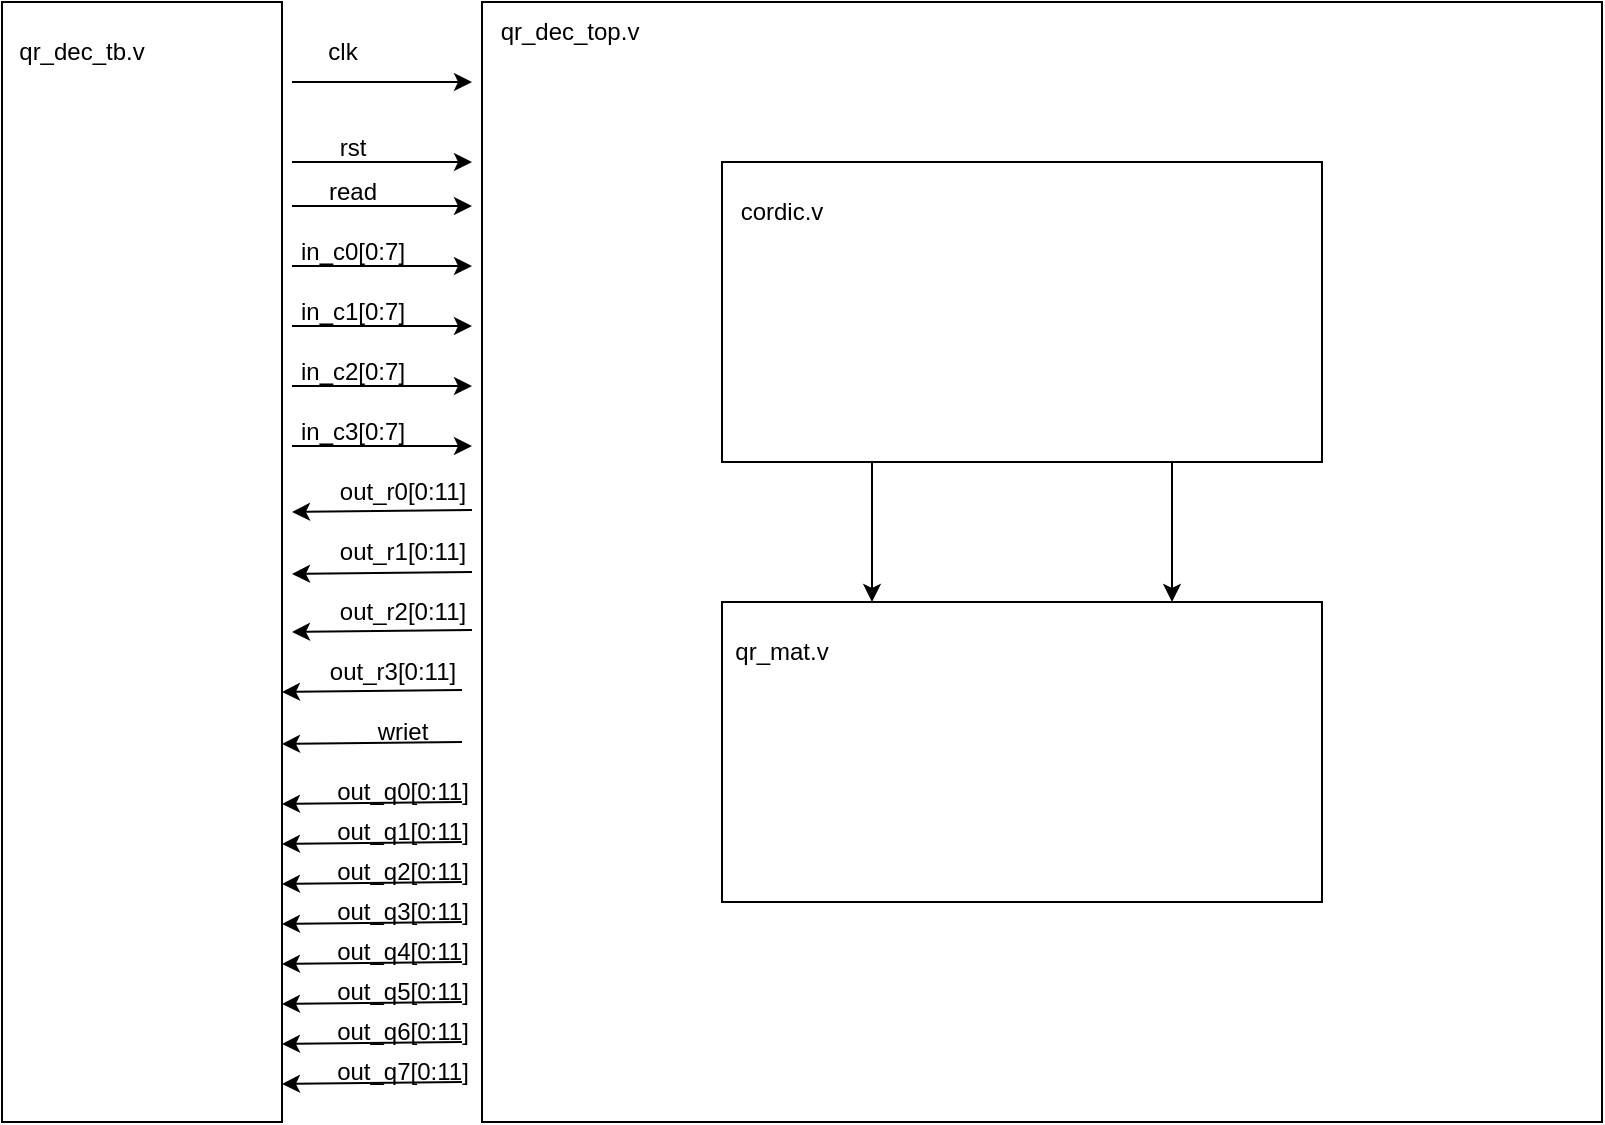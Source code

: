 <mxfile version="27.1.1">
  <diagram name="第 1 页" id="PxNDg2cY9GIgu7gtpZ4i">
    <mxGraphModel dx="1427" dy="859" grid="1" gridSize="10" guides="1" tooltips="1" connect="1" arrows="1" fold="1" page="1" pageScale="1" pageWidth="827" pageHeight="1169" math="0" shadow="0">
      <root>
        <mxCell id="0" />
        <mxCell id="1" parent="0" />
        <mxCell id="-atE9gH2WMRQZiepeEqc-26" value="" style="group" vertex="1" connectable="0" parent="1">
          <mxGeometry x="340" y="170" width="560" height="560" as="geometry" />
        </mxCell>
        <mxCell id="7mek623oFP9vRKAEX3To-1" value="" style="whiteSpace=wrap;html=1;aspect=fixed;" parent="-atE9gH2WMRQZiepeEqc-26" vertex="1">
          <mxGeometry width="560" height="560" as="geometry" />
        </mxCell>
        <mxCell id="7mek623oFP9vRKAEX3To-4" value="qr_dec_top.v" style="text;html=1;align=center;verticalAlign=middle;whiteSpace=wrap;rounded=0;" parent="-atE9gH2WMRQZiepeEqc-26" vertex="1">
          <mxGeometry x="14" width="60" height="30" as="geometry" />
        </mxCell>
        <mxCell id="7mek623oFP9vRKAEX3To-2" value="" style="rounded=0;whiteSpace=wrap;html=1;" parent="1" vertex="1">
          <mxGeometry x="100" y="170" width="140" height="560" as="geometry" />
        </mxCell>
        <mxCell id="7mek623oFP9vRKAEX3To-9" value="" style="endArrow=classic;html=1;rounded=0;entryX=0;entryY=0.25;entryDx=0;entryDy=0;" parent="1" edge="1">
          <mxGeometry width="50" height="50" relative="1" as="geometry">
            <mxPoint x="245" y="210" as="sourcePoint" />
            <mxPoint x="335" y="210" as="targetPoint" />
          </mxGeometry>
        </mxCell>
        <mxCell id="7mek623oFP9vRKAEX3To-11" value="clk" style="text;html=1;align=center;verticalAlign=middle;resizable=0;points=[];autosize=1;strokeColor=none;fillColor=none;" parent="1" vertex="1">
          <mxGeometry x="250" y="180" width="40" height="30" as="geometry" />
        </mxCell>
        <mxCell id="7mek623oFP9vRKAEX3To-12" value="" style="endArrow=classic;html=1;rounded=0;entryX=0;entryY=0.25;entryDx=0;entryDy=0;" parent="1" edge="1">
          <mxGeometry width="50" height="50" relative="1" as="geometry">
            <mxPoint x="245" y="250" as="sourcePoint" />
            <mxPoint x="335" y="250" as="targetPoint" />
          </mxGeometry>
        </mxCell>
        <mxCell id="7mek623oFP9vRKAEX3To-13" value="rst" style="text;html=1;align=center;verticalAlign=middle;resizable=0;points=[];autosize=1;strokeColor=none;fillColor=none;" parent="1" vertex="1">
          <mxGeometry x="255" y="228" width="40" height="30" as="geometry" />
        </mxCell>
        <mxCell id="7mek623oFP9vRKAEX3To-14" value="" style="group" parent="1" vertex="1" connectable="0">
          <mxGeometry x="460" y="250" width="300" height="150" as="geometry" />
        </mxCell>
        <mxCell id="7mek623oFP9vRKAEX3To-5" value="" style="rounded=0;whiteSpace=wrap;html=1;" parent="7mek623oFP9vRKAEX3To-14" vertex="1">
          <mxGeometry width="300" height="150" as="geometry" />
        </mxCell>
        <mxCell id="7mek623oFP9vRKAEX3To-6" value="cordic.v" style="text;html=1;align=center;verticalAlign=middle;whiteSpace=wrap;rounded=0;" parent="7mek623oFP9vRKAEX3To-14" vertex="1">
          <mxGeometry y="10" width="60" height="30" as="geometry" />
        </mxCell>
        <mxCell id="7mek623oFP9vRKAEX3To-16" value="" style="endArrow=classic;html=1;rounded=0;entryX=0;entryY=0.25;entryDx=0;entryDy=0;" parent="1" edge="1">
          <mxGeometry width="50" height="50" relative="1" as="geometry">
            <mxPoint x="245" y="302" as="sourcePoint" />
            <mxPoint x="335" y="302" as="targetPoint" />
          </mxGeometry>
        </mxCell>
        <mxCell id="7mek623oFP9vRKAEX3To-17" value="in_c0[0:7]" style="text;html=1;align=center;verticalAlign=middle;resizable=0;points=[];autosize=1;strokeColor=none;fillColor=none;" parent="1" vertex="1">
          <mxGeometry x="235" y="280" width="80" height="30" as="geometry" />
        </mxCell>
        <mxCell id="7mek623oFP9vRKAEX3To-18" value="" style="endArrow=classic;html=1;rounded=0;entryX=0;entryY=0.25;entryDx=0;entryDy=0;" parent="1" edge="1">
          <mxGeometry width="50" height="50" relative="1" as="geometry">
            <mxPoint x="245" y="332" as="sourcePoint" />
            <mxPoint x="335" y="332" as="targetPoint" />
          </mxGeometry>
        </mxCell>
        <mxCell id="7mek623oFP9vRKAEX3To-19" value="in_c1[0:7]" style="text;html=1;align=center;verticalAlign=middle;resizable=0;points=[];autosize=1;strokeColor=none;fillColor=none;" parent="1" vertex="1">
          <mxGeometry x="235" y="310" width="80" height="30" as="geometry" />
        </mxCell>
        <mxCell id="7mek623oFP9vRKAEX3To-20" value="" style="endArrow=classic;html=1;rounded=0;entryX=0;entryY=0.25;entryDx=0;entryDy=0;" parent="1" edge="1">
          <mxGeometry width="50" height="50" relative="1" as="geometry">
            <mxPoint x="245" y="362" as="sourcePoint" />
            <mxPoint x="335" y="362" as="targetPoint" />
          </mxGeometry>
        </mxCell>
        <mxCell id="7mek623oFP9vRKAEX3To-21" value="in_c2[0:7]" style="text;html=1;align=center;verticalAlign=middle;resizable=0;points=[];autosize=1;strokeColor=none;fillColor=none;" parent="1" vertex="1">
          <mxGeometry x="235" y="340" width="80" height="30" as="geometry" />
        </mxCell>
        <mxCell id="7mek623oFP9vRKAEX3To-22" value="" style="endArrow=classic;html=1;rounded=0;entryX=0;entryY=0.25;entryDx=0;entryDy=0;" parent="1" edge="1">
          <mxGeometry width="50" height="50" relative="1" as="geometry">
            <mxPoint x="245" y="392" as="sourcePoint" />
            <mxPoint x="335" y="392" as="targetPoint" />
          </mxGeometry>
        </mxCell>
        <mxCell id="7mek623oFP9vRKAEX3To-23" value="in_c3[0:7]" style="text;html=1;align=center;verticalAlign=middle;resizable=0;points=[];autosize=1;strokeColor=none;fillColor=none;" parent="1" vertex="1">
          <mxGeometry x="235" y="370" width="80" height="30" as="geometry" />
        </mxCell>
        <mxCell id="7mek623oFP9vRKAEX3To-33" value="" style="endArrow=classic;html=1;rounded=0;exitX=0.002;exitY=0.509;exitDx=0;exitDy=0;exitPerimeter=0;entryX=1.004;entryY=0.697;entryDx=0;entryDy=0;entryPerimeter=0;" parent="1" edge="1">
          <mxGeometry width="50" height="50" relative="1" as="geometry">
            <mxPoint x="335" y="455" as="sourcePoint" />
            <mxPoint x="245" y="456" as="targetPoint" />
          </mxGeometry>
        </mxCell>
        <mxCell id="7mek623oFP9vRKAEX3To-37" value="out_r1[0:11]" style="text;html=1;align=center;verticalAlign=middle;resizable=0;points=[];autosize=1;strokeColor=none;fillColor=none;" parent="1" vertex="1">
          <mxGeometry x="255" y="430" width="90" height="30" as="geometry" />
        </mxCell>
        <mxCell id="7mek623oFP9vRKAEX3To-41" value="" style="endArrow=classic;html=1;rounded=0;entryX=0;entryY=0.25;entryDx=0;entryDy=0;" parent="1" edge="1">
          <mxGeometry width="50" height="50" relative="1" as="geometry">
            <mxPoint x="245" y="272" as="sourcePoint" />
            <mxPoint x="335" y="272" as="targetPoint" />
          </mxGeometry>
        </mxCell>
        <mxCell id="7mek623oFP9vRKAEX3To-42" value="read" style="text;html=1;align=center;verticalAlign=middle;resizable=0;points=[];autosize=1;strokeColor=none;fillColor=none;" parent="1" vertex="1">
          <mxGeometry x="250" y="250" width="50" height="30" as="geometry" />
        </mxCell>
        <mxCell id="7mek623oFP9vRKAEX3To-43" value="qr_dec_tb.v" style="text;html=1;align=center;verticalAlign=middle;whiteSpace=wrap;rounded=0;" parent="1" vertex="1">
          <mxGeometry x="110" y="180" width="60" height="30" as="geometry" />
        </mxCell>
        <mxCell id="7mek623oFP9vRKAEX3To-44" value="" style="group" parent="1" vertex="1" connectable="0">
          <mxGeometry x="460" y="470" width="300" height="150" as="geometry" />
        </mxCell>
        <mxCell id="7mek623oFP9vRKAEX3To-45" value="" style="rounded=0;whiteSpace=wrap;html=1;" parent="7mek623oFP9vRKAEX3To-44" vertex="1">
          <mxGeometry width="300" height="150" as="geometry" />
        </mxCell>
        <mxCell id="7mek623oFP9vRKAEX3To-46" value="qr_mat.v" style="text;html=1;align=center;verticalAlign=middle;whiteSpace=wrap;rounded=0;" parent="7mek623oFP9vRKAEX3To-44" vertex="1">
          <mxGeometry y="10" width="60" height="30" as="geometry" />
        </mxCell>
        <mxCell id="7mek623oFP9vRKAEX3To-47" style="edgeStyle=orthogonalEdgeStyle;rounded=0;orthogonalLoop=1;jettySize=auto;html=1;exitX=0.25;exitY=1;exitDx=0;exitDy=0;entryX=0.25;entryY=0;entryDx=0;entryDy=0;fontFamily=Helvetica;fontSize=12;fontColor=default;" parent="1" source="7mek623oFP9vRKAEX3To-5" target="7mek623oFP9vRKAEX3To-45" edge="1">
          <mxGeometry relative="1" as="geometry" />
        </mxCell>
        <mxCell id="7mek623oFP9vRKAEX3To-48" style="edgeStyle=orthogonalEdgeStyle;rounded=0;orthogonalLoop=1;jettySize=auto;html=1;exitX=0.75;exitY=1;exitDx=0;exitDy=0;entryX=0.75;entryY=0;entryDx=0;entryDy=0;fontFamily=Helvetica;fontSize=12;fontColor=default;" parent="1" source="7mek623oFP9vRKAEX3To-5" target="7mek623oFP9vRKAEX3To-45" edge="1">
          <mxGeometry relative="1" as="geometry" />
        </mxCell>
        <mxCell id="7mek623oFP9vRKAEX3To-50" value="" style="group" parent="1" vertex="1" connectable="0">
          <mxGeometry x="240" y="520" width="90" height="30" as="geometry" />
        </mxCell>
        <mxCell id="7mek623oFP9vRKAEX3To-39" value="" style="endArrow=classic;html=1;rounded=0;exitX=0.002;exitY=0.509;exitDx=0;exitDy=0;exitPerimeter=0;entryX=1.004;entryY=0.697;entryDx=0;entryDy=0;entryPerimeter=0;" parent="7mek623oFP9vRKAEX3To-50" edge="1">
          <mxGeometry width="50" height="50" relative="1" as="geometry">
            <mxPoint x="90" y="20" as="sourcePoint" />
            <mxPoint y="21" as="targetPoint" />
          </mxGeometry>
        </mxCell>
        <mxCell id="7mek623oFP9vRKAEX3To-40" value="wriet" style="text;html=1;align=center;verticalAlign=middle;resizable=0;points=[];autosize=1;strokeColor=none;fillColor=none;" parent="7mek623oFP9vRKAEX3To-50" vertex="1">
          <mxGeometry x="35" width="50" height="30" as="geometry" />
        </mxCell>
        <mxCell id="7mek623oFP9vRKAEX3To-51" value="" style="group" parent="1" vertex="1" connectable="0">
          <mxGeometry x="240" y="550" width="105" height="30" as="geometry" />
        </mxCell>
        <mxCell id="7mek623oFP9vRKAEX3To-52" value="" style="endArrow=classic;html=1;rounded=0;exitX=0.002;exitY=0.509;exitDx=0;exitDy=0;exitPerimeter=0;entryX=1.004;entryY=0.697;entryDx=0;entryDy=0;entryPerimeter=0;" parent="7mek623oFP9vRKAEX3To-51" edge="1">
          <mxGeometry width="50" height="50" relative="1" as="geometry">
            <mxPoint x="90" y="20" as="sourcePoint" />
            <mxPoint y="21" as="targetPoint" />
          </mxGeometry>
        </mxCell>
        <mxCell id="7mek623oFP9vRKAEX3To-53" value="out_q0[0:11]" style="text;html=1;align=center;verticalAlign=middle;resizable=0;points=[];autosize=1;strokeColor=none;fillColor=none;" parent="7mek623oFP9vRKAEX3To-51" vertex="1">
          <mxGeometry x="15" width="90" height="30" as="geometry" />
        </mxCell>
        <mxCell id="-atE9gH2WMRQZiepeEqc-1" value="" style="group" vertex="1" connectable="0" parent="1">
          <mxGeometry x="240" y="570" width="105" height="30" as="geometry" />
        </mxCell>
        <mxCell id="-atE9gH2WMRQZiepeEqc-2" value="" style="endArrow=classic;html=1;rounded=0;exitX=0.002;exitY=0.509;exitDx=0;exitDy=0;exitPerimeter=0;entryX=1.004;entryY=0.697;entryDx=0;entryDy=0;entryPerimeter=0;" edge="1" parent="-atE9gH2WMRQZiepeEqc-1">
          <mxGeometry width="50" height="50" relative="1" as="geometry">
            <mxPoint x="90" y="20" as="sourcePoint" />
            <mxPoint y="21" as="targetPoint" />
          </mxGeometry>
        </mxCell>
        <mxCell id="-atE9gH2WMRQZiepeEqc-3" value="out_q1[0:11]" style="text;html=1;align=center;verticalAlign=middle;resizable=0;points=[];autosize=1;strokeColor=none;fillColor=none;" vertex="1" parent="-atE9gH2WMRQZiepeEqc-1">
          <mxGeometry x="15" width="90" height="30" as="geometry" />
        </mxCell>
        <mxCell id="-atE9gH2WMRQZiepeEqc-4" value="" style="group" vertex="1" connectable="0" parent="1">
          <mxGeometry x="240" y="590" width="105" height="30" as="geometry" />
        </mxCell>
        <mxCell id="-atE9gH2WMRQZiepeEqc-5" value="" style="endArrow=classic;html=1;rounded=0;exitX=0.002;exitY=0.509;exitDx=0;exitDy=0;exitPerimeter=0;entryX=1.004;entryY=0.697;entryDx=0;entryDy=0;entryPerimeter=0;" edge="1" parent="-atE9gH2WMRQZiepeEqc-4">
          <mxGeometry width="50" height="50" relative="1" as="geometry">
            <mxPoint x="90" y="20" as="sourcePoint" />
            <mxPoint y="21" as="targetPoint" />
          </mxGeometry>
        </mxCell>
        <mxCell id="-atE9gH2WMRQZiepeEqc-6" value="out_q2[0:11]" style="text;html=1;align=center;verticalAlign=middle;resizable=0;points=[];autosize=1;strokeColor=none;fillColor=none;" vertex="1" parent="-atE9gH2WMRQZiepeEqc-4">
          <mxGeometry x="15" width="90" height="30" as="geometry" />
        </mxCell>
        <mxCell id="-atE9gH2WMRQZiepeEqc-7" value="" style="group" vertex="1" connectable="0" parent="1">
          <mxGeometry x="240" y="610" width="105" height="110" as="geometry" />
        </mxCell>
        <mxCell id="-atE9gH2WMRQZiepeEqc-8" value="" style="endArrow=classic;html=1;rounded=0;exitX=0.002;exitY=0.509;exitDx=0;exitDy=0;exitPerimeter=0;entryX=1.004;entryY=0.697;entryDx=0;entryDy=0;entryPerimeter=0;" edge="1" parent="-atE9gH2WMRQZiepeEqc-7">
          <mxGeometry width="50" height="50" relative="1" as="geometry">
            <mxPoint x="90" y="20" as="sourcePoint" />
            <mxPoint y="21" as="targetPoint" />
          </mxGeometry>
        </mxCell>
        <mxCell id="-atE9gH2WMRQZiepeEqc-9" value="out_q3[0:11]" style="text;html=1;align=center;verticalAlign=middle;resizable=0;points=[];autosize=1;strokeColor=none;fillColor=none;" vertex="1" parent="-atE9gH2WMRQZiepeEqc-7">
          <mxGeometry x="15" width="90" height="30" as="geometry" />
        </mxCell>
        <mxCell id="-atE9gH2WMRQZiepeEqc-10" value="" style="group" vertex="1" connectable="0" parent="-atE9gH2WMRQZiepeEqc-7">
          <mxGeometry y="20" width="105" height="30" as="geometry" />
        </mxCell>
        <mxCell id="-atE9gH2WMRQZiepeEqc-11" value="" style="endArrow=classic;html=1;rounded=0;exitX=0.002;exitY=0.509;exitDx=0;exitDy=0;exitPerimeter=0;entryX=1.004;entryY=0.697;entryDx=0;entryDy=0;entryPerimeter=0;" edge="1" parent="-atE9gH2WMRQZiepeEqc-10">
          <mxGeometry width="50" height="50" relative="1" as="geometry">
            <mxPoint x="90" y="20" as="sourcePoint" />
            <mxPoint y="21" as="targetPoint" />
          </mxGeometry>
        </mxCell>
        <mxCell id="-atE9gH2WMRQZiepeEqc-12" value="out_q4[0:11]" style="text;html=1;align=center;verticalAlign=middle;resizable=0;points=[];autosize=1;strokeColor=none;fillColor=none;" vertex="1" parent="-atE9gH2WMRQZiepeEqc-10">
          <mxGeometry x="15" width="90" height="30" as="geometry" />
        </mxCell>
        <mxCell id="-atE9gH2WMRQZiepeEqc-13" value="" style="group" vertex="1" connectable="0" parent="-atE9gH2WMRQZiepeEqc-7">
          <mxGeometry y="40" width="105" height="30" as="geometry" />
        </mxCell>
        <mxCell id="-atE9gH2WMRQZiepeEqc-14" value="" style="endArrow=classic;html=1;rounded=0;exitX=0.002;exitY=0.509;exitDx=0;exitDy=0;exitPerimeter=0;entryX=1.004;entryY=0.697;entryDx=0;entryDy=0;entryPerimeter=0;" edge="1" parent="-atE9gH2WMRQZiepeEqc-13">
          <mxGeometry width="50" height="50" relative="1" as="geometry">
            <mxPoint x="90" y="20" as="sourcePoint" />
            <mxPoint y="21" as="targetPoint" />
          </mxGeometry>
        </mxCell>
        <mxCell id="-atE9gH2WMRQZiepeEqc-15" value="out_q5[0:11]" style="text;html=1;align=center;verticalAlign=middle;resizable=0;points=[];autosize=1;strokeColor=none;fillColor=none;" vertex="1" parent="-atE9gH2WMRQZiepeEqc-13">
          <mxGeometry x="15" width="90" height="30" as="geometry" />
        </mxCell>
        <mxCell id="-atE9gH2WMRQZiepeEqc-16" value="" style="group" vertex="1" connectable="0" parent="-atE9gH2WMRQZiepeEqc-7">
          <mxGeometry y="60" width="105" height="30" as="geometry" />
        </mxCell>
        <mxCell id="-atE9gH2WMRQZiepeEqc-17" value="" style="endArrow=classic;html=1;rounded=0;exitX=0.002;exitY=0.509;exitDx=0;exitDy=0;exitPerimeter=0;entryX=1.004;entryY=0.697;entryDx=0;entryDy=0;entryPerimeter=0;" edge="1" parent="-atE9gH2WMRQZiepeEqc-16">
          <mxGeometry width="50" height="50" relative="1" as="geometry">
            <mxPoint x="90" y="20" as="sourcePoint" />
            <mxPoint y="21" as="targetPoint" />
          </mxGeometry>
        </mxCell>
        <mxCell id="-atE9gH2WMRQZiepeEqc-18" value="out_q6[0:11]" style="text;html=1;align=center;verticalAlign=middle;resizable=0;points=[];autosize=1;strokeColor=none;fillColor=none;" vertex="1" parent="-atE9gH2WMRQZiepeEqc-16">
          <mxGeometry x="15" width="90" height="30" as="geometry" />
        </mxCell>
        <mxCell id="-atE9gH2WMRQZiepeEqc-19" value="" style="group" vertex="1" connectable="0" parent="-atE9gH2WMRQZiepeEqc-7">
          <mxGeometry y="80" width="105" height="30" as="geometry" />
        </mxCell>
        <mxCell id="-atE9gH2WMRQZiepeEqc-20" value="" style="endArrow=classic;html=1;rounded=0;exitX=0.002;exitY=0.509;exitDx=0;exitDy=0;exitPerimeter=0;entryX=1.004;entryY=0.697;entryDx=0;entryDy=0;entryPerimeter=0;" edge="1" parent="-atE9gH2WMRQZiepeEqc-19">
          <mxGeometry width="50" height="50" relative="1" as="geometry">
            <mxPoint x="90" y="20" as="sourcePoint" />
            <mxPoint y="21" as="targetPoint" />
          </mxGeometry>
        </mxCell>
        <mxCell id="-atE9gH2WMRQZiepeEqc-21" value="out_q7[0:11]" style="text;html=1;align=center;verticalAlign=middle;resizable=0;points=[];autosize=1;strokeColor=none;fillColor=none;" vertex="1" parent="-atE9gH2WMRQZiepeEqc-19">
          <mxGeometry x="15" width="90" height="30" as="geometry" />
        </mxCell>
        <mxCell id="-atE9gH2WMRQZiepeEqc-37" value="" style="group" vertex="1" connectable="0" parent="1">
          <mxGeometry x="245" y="400" width="100" height="30" as="geometry" />
        </mxCell>
        <mxCell id="7mek623oFP9vRKAEX3To-25" value="out_r0[0:11]" style="text;html=1;align=center;verticalAlign=middle;resizable=0;points=[];autosize=1;strokeColor=none;fillColor=none;" parent="-atE9gH2WMRQZiepeEqc-37" vertex="1">
          <mxGeometry x="10" width="90" height="30" as="geometry" />
        </mxCell>
        <mxCell id="7mek623oFP9vRKAEX3To-49" value="" style="endArrow=classic;html=1;rounded=0;exitX=0.002;exitY=0.509;exitDx=0;exitDy=0;exitPerimeter=0;entryX=1.004;entryY=0.697;entryDx=0;entryDy=0;entryPerimeter=0;" parent="-atE9gH2WMRQZiepeEqc-37" edge="1">
          <mxGeometry width="50" height="50" relative="1" as="geometry">
            <mxPoint x="90" y="24" as="sourcePoint" />
            <mxPoint y="25" as="targetPoint" />
          </mxGeometry>
        </mxCell>
        <mxCell id="-atE9gH2WMRQZiepeEqc-38" value="" style="group" vertex="1" connectable="0" parent="1">
          <mxGeometry x="245" y="460" width="100" height="30" as="geometry" />
        </mxCell>
        <mxCell id="-atE9gH2WMRQZiepeEqc-39" value="out_r2[0:11]" style="text;html=1;align=center;verticalAlign=middle;resizable=0;points=[];autosize=1;strokeColor=none;fillColor=none;" vertex="1" parent="-atE9gH2WMRQZiepeEqc-38">
          <mxGeometry x="10" width="90" height="30" as="geometry" />
        </mxCell>
        <mxCell id="-atE9gH2WMRQZiepeEqc-40" value="" style="endArrow=classic;html=1;rounded=0;exitX=0.002;exitY=0.509;exitDx=0;exitDy=0;exitPerimeter=0;entryX=1.004;entryY=0.697;entryDx=0;entryDy=0;entryPerimeter=0;" edge="1" parent="-atE9gH2WMRQZiepeEqc-38">
          <mxGeometry width="50" height="50" relative="1" as="geometry">
            <mxPoint x="90" y="24" as="sourcePoint" />
            <mxPoint y="25" as="targetPoint" />
          </mxGeometry>
        </mxCell>
        <mxCell id="-atE9gH2WMRQZiepeEqc-41" value="" style="group" vertex="1" connectable="0" parent="1">
          <mxGeometry x="240" y="490" width="100" height="30" as="geometry" />
        </mxCell>
        <mxCell id="-atE9gH2WMRQZiepeEqc-42" value="out_r3[0:11]" style="text;html=1;align=center;verticalAlign=middle;resizable=0;points=[];autosize=1;strokeColor=none;fillColor=none;" vertex="1" parent="-atE9gH2WMRQZiepeEqc-41">
          <mxGeometry x="10" width="90" height="30" as="geometry" />
        </mxCell>
        <mxCell id="-atE9gH2WMRQZiepeEqc-43" value="" style="endArrow=classic;html=1;rounded=0;exitX=0.002;exitY=0.509;exitDx=0;exitDy=0;exitPerimeter=0;entryX=1.004;entryY=0.697;entryDx=0;entryDy=0;entryPerimeter=0;" edge="1" parent="-atE9gH2WMRQZiepeEqc-41">
          <mxGeometry width="50" height="50" relative="1" as="geometry">
            <mxPoint x="90" y="24" as="sourcePoint" />
            <mxPoint y="25" as="targetPoint" />
          </mxGeometry>
        </mxCell>
      </root>
    </mxGraphModel>
  </diagram>
</mxfile>
